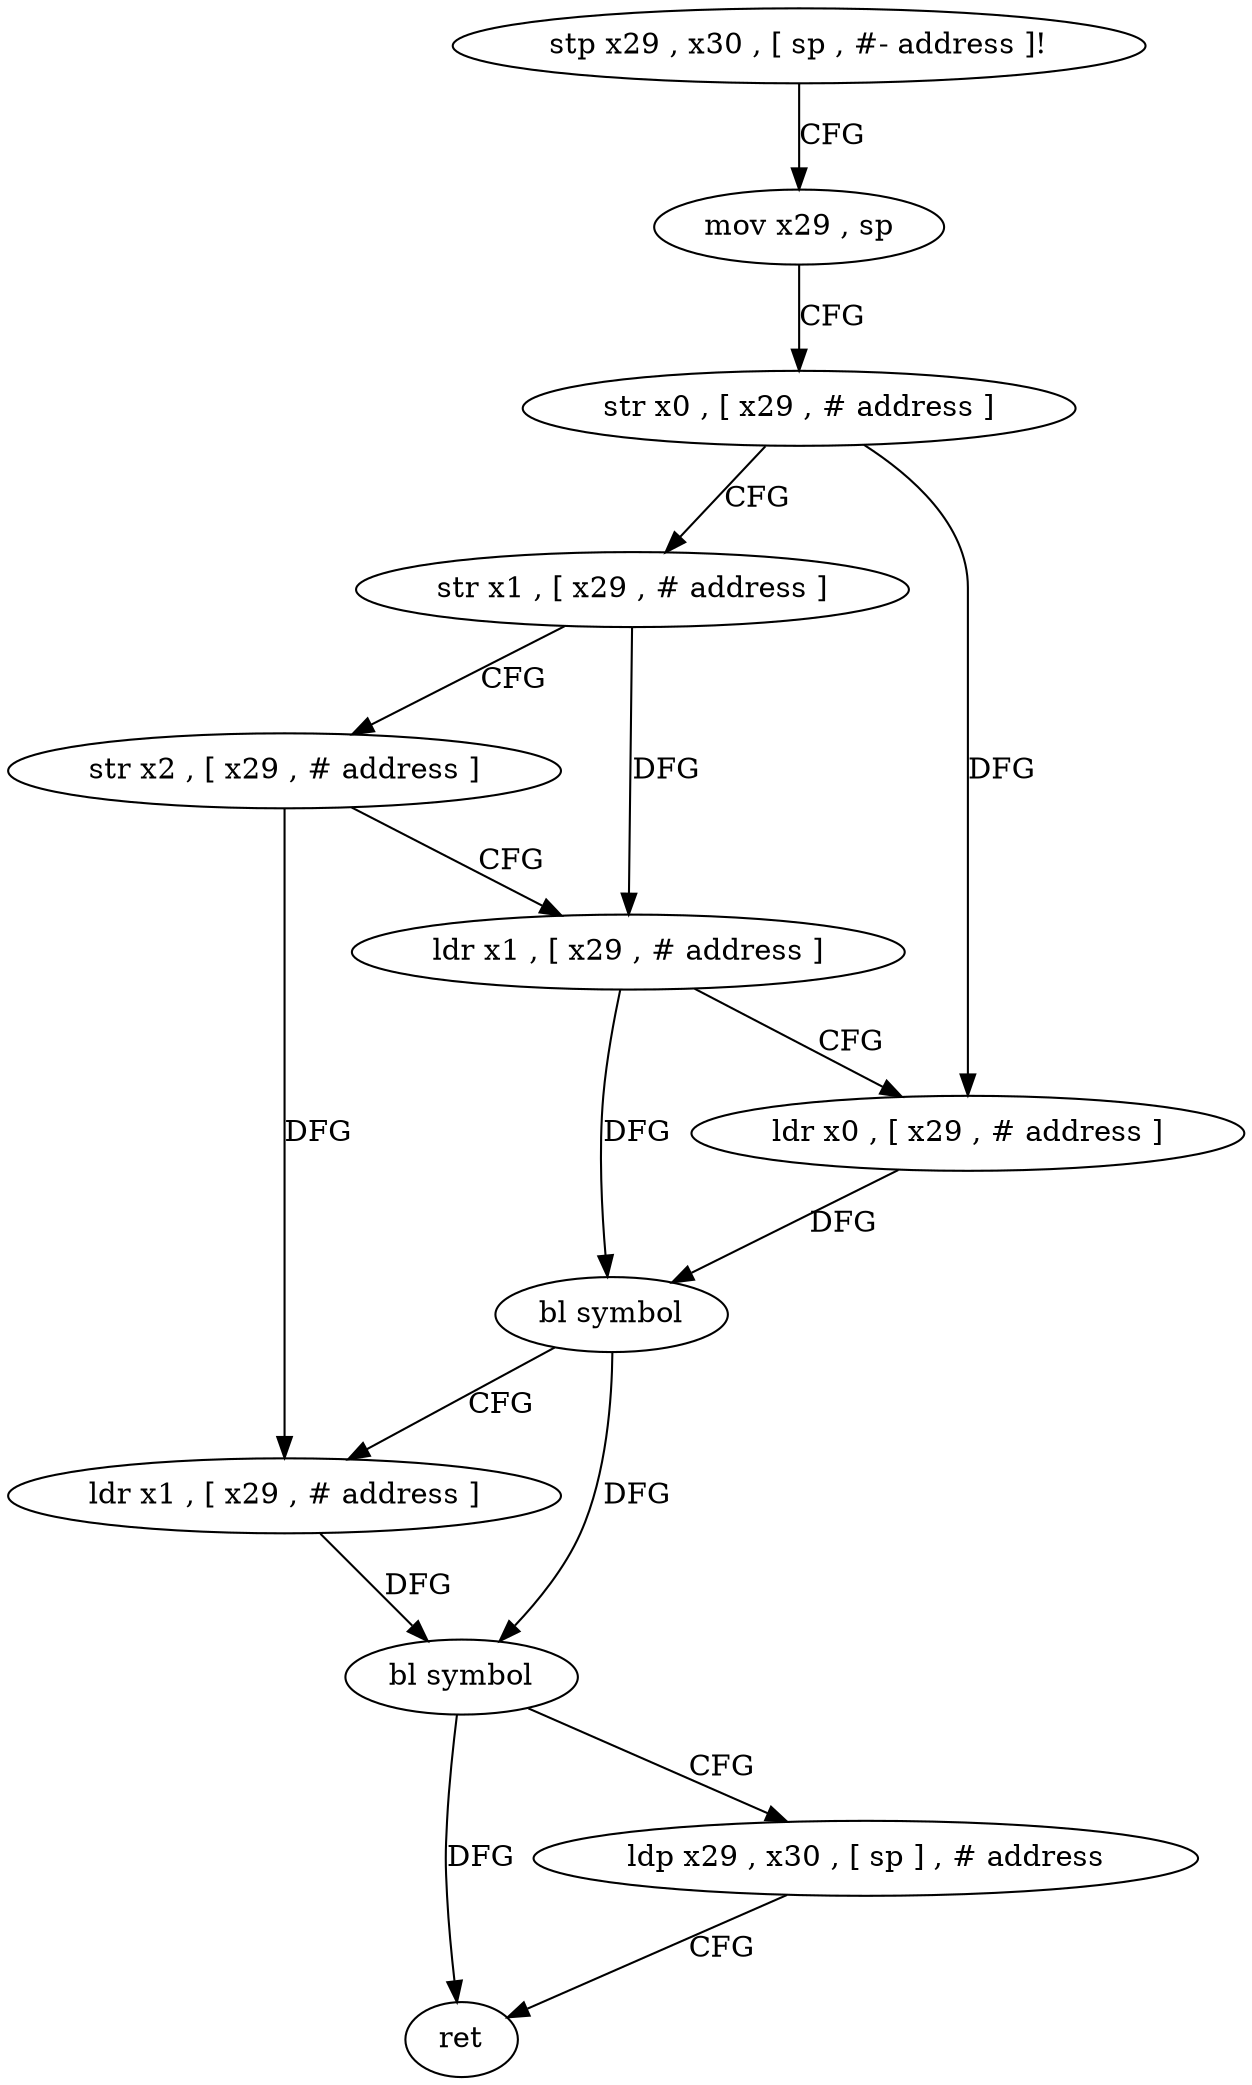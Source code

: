 digraph "func" {
"407672" [label = "stp x29 , x30 , [ sp , #- address ]!" ]
"407676" [label = "mov x29 , sp" ]
"407680" [label = "str x0 , [ x29 , # address ]" ]
"407684" [label = "str x1 , [ x29 , # address ]" ]
"407688" [label = "str x2 , [ x29 , # address ]" ]
"407692" [label = "ldr x1 , [ x29 , # address ]" ]
"407696" [label = "ldr x0 , [ x29 , # address ]" ]
"407700" [label = "bl symbol" ]
"407704" [label = "ldr x1 , [ x29 , # address ]" ]
"407708" [label = "bl symbol" ]
"407712" [label = "ldp x29 , x30 , [ sp ] , # address" ]
"407716" [label = "ret" ]
"407672" -> "407676" [ label = "CFG" ]
"407676" -> "407680" [ label = "CFG" ]
"407680" -> "407684" [ label = "CFG" ]
"407680" -> "407696" [ label = "DFG" ]
"407684" -> "407688" [ label = "CFG" ]
"407684" -> "407692" [ label = "DFG" ]
"407688" -> "407692" [ label = "CFG" ]
"407688" -> "407704" [ label = "DFG" ]
"407692" -> "407696" [ label = "CFG" ]
"407692" -> "407700" [ label = "DFG" ]
"407696" -> "407700" [ label = "DFG" ]
"407700" -> "407704" [ label = "CFG" ]
"407700" -> "407708" [ label = "DFG" ]
"407704" -> "407708" [ label = "DFG" ]
"407708" -> "407712" [ label = "CFG" ]
"407708" -> "407716" [ label = "DFG" ]
"407712" -> "407716" [ label = "CFG" ]
}
